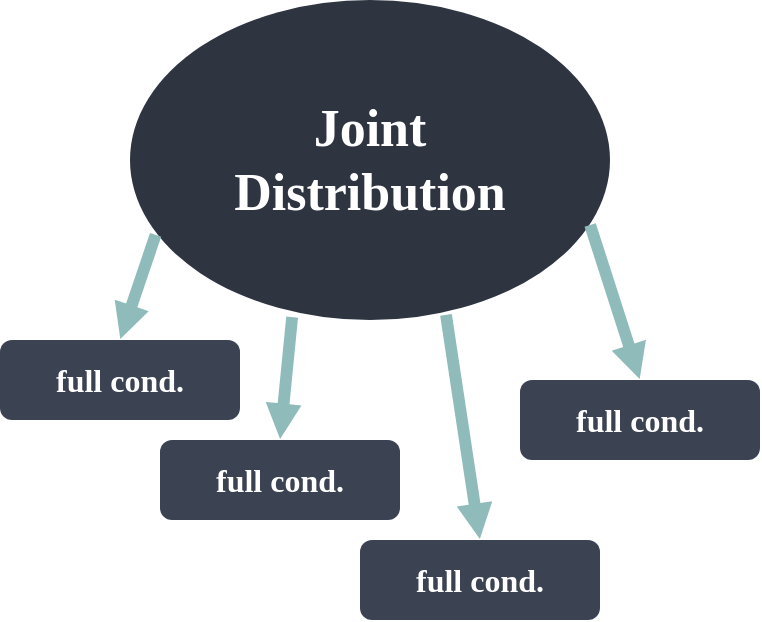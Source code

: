 <mxfile version="13.7.3" type="device"><diagram id="-pKLp8a9BYvKz7dpOMA8" name="Page-1"><mxGraphModel dx="782" dy="716" grid="1" gridSize="10" guides="1" tooltips="1" connect="1" arrows="1" fold="1" page="1" pageScale="1" pageWidth="400" pageHeight="330" math="0" shadow="0"><root><mxCell id="0"/><mxCell id="1" parent="0"/><mxCell id="NdFpUHG7Aw7q2rrmeSzL-1" value="&lt;font&gt;&lt;b&gt;&lt;font color=&quot;#ffffff&quot; style=&quot;font-size: 26px&quot;&gt;Joint&lt;/font&gt;&lt;br&gt;&lt;font color=&quot;#ffffff&quot; style=&quot;font-size: 26px&quot;&gt;Distribution&lt;/font&gt;&lt;br&gt;&lt;/b&gt;&lt;/font&gt;" style="ellipse;whiteSpace=wrap;html=1;fontFamily=Montserrat;strokeWidth=5;fillColor=#2E3440;strokeColor=none;" parent="1" vertex="1"><mxGeometry x="75" y="10" width="240" height="160" as="geometry"/></mxCell><mxCell id="NdFpUHG7Aw7q2rrmeSzL-2" value="&lt;b style=&quot;color: rgb(255 , 255 , 255) ; font-family: &amp;#34;montserrat&amp;#34; ; font-size: 16px&quot;&gt;full cond.&lt;/b&gt;" style="rounded=1;whiteSpace=wrap;html=1;strokeWidth=3;strokeColor=none;fillColor=#3B4252;" parent="1" vertex="1"><mxGeometry x="10" y="180" width="120" height="40" as="geometry"/></mxCell><mxCell id="NdFpUHG7Aw7q2rrmeSzL-3" value="&lt;b style=&quot;color: rgb(255 , 255 , 255) ; font-family: &amp;#34;montserrat&amp;#34; ; font-size: 16px&quot;&gt;full cond.&lt;/b&gt;" style="rounded=1;whiteSpace=wrap;html=1;strokeWidth=3;strokeColor=none;fillColor=#3B4252;" parent="1" vertex="1"><mxGeometry x="90" y="230" width="120" height="40" as="geometry"/></mxCell><mxCell id="NdFpUHG7Aw7q2rrmeSzL-4" value="&lt;b style=&quot;color: rgb(255 , 255 , 255) ; font-family: &amp;#34;montserrat&amp;#34; ; font-size: 16px&quot;&gt;full cond.&lt;/b&gt;" style="rounded=1;whiteSpace=wrap;html=1;strokeWidth=3;strokeColor=none;fillColor=#3B4252;" parent="1" vertex="1"><mxGeometry x="190" y="280" width="120" height="40" as="geometry"/></mxCell><mxCell id="NdFpUHG7Aw7q2rrmeSzL-5" value="&lt;b style=&quot;color: rgb(255 , 255 , 255) ; font-family: &amp;#34;montserrat&amp;#34; ; font-size: 16px&quot;&gt;full cond.&lt;/b&gt;" style="rounded=1;whiteSpace=wrap;html=1;strokeWidth=3;strokeColor=none;fillColor=#3B4252;" parent="1" vertex="1"><mxGeometry x="270" y="200" width="120" height="40" as="geometry"/></mxCell><mxCell id="NdFpUHG7Aw7q2rrmeSzL-12" value="" style="shape=flexArrow;endArrow=classic;html=1;endWidth=11.038;endSize=5.584;width=5.914;strokeColor=none;entryX=0.5;entryY=0;entryDx=0;entryDy=0;exitX=0.338;exitY=0.988;exitDx=0;exitDy=0;fillColor=#8FBCBB;exitPerimeter=0;" parent="1" source="NdFpUHG7Aw7q2rrmeSzL-1" target="NdFpUHG7Aw7q2rrmeSzL-3" edge="1"><mxGeometry width="50" height="50" relative="1" as="geometry"><mxPoint x="65" y="243" as="sourcePoint"/><mxPoint x="130" y="230" as="targetPoint"/></mxGeometry></mxCell><mxCell id="NdFpUHG7Aw7q2rrmeSzL-13" value="" style="shape=flexArrow;endArrow=classic;html=1;endWidth=11.038;endSize=5.584;width=5.914;strokeColor=none;exitX=0.054;exitY=0.731;exitDx=0;exitDy=0;entryX=0.5;entryY=0;entryDx=0;entryDy=0;fillColor=#8FBCBB;exitPerimeter=0;" parent="1" source="NdFpUHG7Aw7q2rrmeSzL-1" target="NdFpUHG7Aw7q2rrmeSzL-2" edge="1"><mxGeometry width="50" height="50" relative="1" as="geometry"><mxPoint y="130" as="sourcePoint"/><mxPoint x="35" y="50" as="targetPoint"/></mxGeometry></mxCell><mxCell id="NdFpUHG7Aw7q2rrmeSzL-14" value="" style="shape=flexArrow;endArrow=classic;html=1;endWidth=11.038;endSize=5.584;width=5.914;strokeColor=none;exitX=0.658;exitY=0.981;exitDx=0;exitDy=0;entryX=0.5;entryY=0;entryDx=0;entryDy=0;fillColor=#8FBCBB;exitPerimeter=0;" parent="1" source="NdFpUHG7Aw7q2rrmeSzL-1" target="NdFpUHG7Aw7q2rrmeSzL-4" edge="1"><mxGeometry width="50" height="50" relative="1" as="geometry"><mxPoint x="160" y="200" as="sourcePoint"/><mxPoint x="131" y="166" as="targetPoint"/></mxGeometry></mxCell><mxCell id="NdFpUHG7Aw7q2rrmeSzL-15" value="" style="shape=flexArrow;endArrow=classic;html=1;endWidth=11.038;endSize=5.584;width=5.914;strokeColor=none;exitX=0.958;exitY=0.7;exitDx=0;exitDy=0;entryX=0.5;entryY=0;entryDx=0;entryDy=0;fillColor=#8FBCBB;exitPerimeter=0;" parent="1" source="NdFpUHG7Aw7q2rrmeSzL-1" target="NdFpUHG7Aw7q2rrmeSzL-5" edge="1"><mxGeometry width="50" height="50" relative="1" as="geometry"><mxPoint x="260" y="190" as="sourcePoint"/><mxPoint x="141" y="176" as="targetPoint"/></mxGeometry></mxCell></root></mxGraphModel></diagram></mxfile>